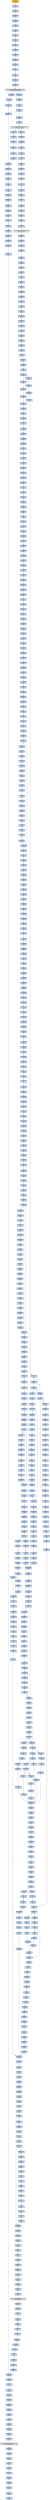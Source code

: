 strict digraph G {
	graph [bgcolor=transparent,
		name=G
	];
	node [color=lightsteelblue,
		fillcolor=lightsteelblue,
		shape=rectangle,
		style=filled
	];
	"0x004c28a5"	[label="0x004c28a5
movl"];
	"0x004c28a9"	[label="0x004c28a9
shll"];
	"0x004c28a5" -> "0x004c28a9"	[color="#000000"];
	"0x004c2e6a"	[label="0x004c2e6a
movl"];
	"0x004c2e6d"	[label="0x004c2e6d
movl"];
	"0x004c2e6a" -> "0x004c2e6d"	[color="#000000"];
	"0x004c2939"	[label="0x004c2939
movl"];
	"0x004c293d"	[label="0x004c293d
jge"];
	"0x004c2939" -> "0x004c293d"	[color="#000000"];
	"0x004c2845"	[label="0x004c2845
movl"];
	"0x004c284b"	[label="0x004c284b
xorl"];
	"0x004c2845" -> "0x004c284b"	[color="#000000"];
	"0x004c237e"	[label="0x004c237e
movl"];
	"0x004c2384"	[label="0x004c2384
jmp"];
	"0x004c237e" -> "0x004c2384"	[color="#000000"];
	"0x004c27eb"	[label="0x004c27eb
movl"];
	"0x004c27ee"	[label="0x004c27ee
movl"];
	"0x004c27eb" -> "0x004c27ee"	[color="#000000"];
	"0x004c2b71"	[label="0x004c2b71
pushl"];
	"0x004c2b72"	[label="0x004c2b72
pushl"];
	"0x004c2b71" -> "0x004c2b72"	[color="#000000"];
	"0x004c2972"	[label="0x004c2972
je"];
	"0x004c2974"	[label="0x004c2974
movl"];
	"0x004c2972" -> "0x004c2974"	[color="#000000",
		label=F];
	"0x004c2996"	[label="0x004c2996
movl"];
	"0x004c2972" -> "0x004c2996"	[color="#000000",
		label=T];
	"0x004c2a7e"	[label="0x004c2a7e
popl"];
	"0x004c2a7f"	[label="0x004c2a7f
movl"];
	"0x004c2a7e" -> "0x004c2a7f"	[color="#000000"];
	"0x004c281d"	[label="0x004c281d
movl"];
	"0x004c2823"	[label="0x004c2823
leal"];
	"0x004c281d" -> "0x004c2823"	[color="#000000"];
	"0x004c2926"	[label="0x004c2926
addl"];
	"0x004c2929"	[label="0x004c2929
incl"];
	"0x004c2926" -> "0x004c2929"	[color="#000000"];
	"0x004c2289"	[label="0x004c2289
jne"];
	"0x004c2292"	[label="0x004c2292
movl"];
	"0x004c2289" -> "0x004c2292"	[color="#000000",
		label=T];
	"0x004c2172"	[label="0x004c2172
repz"];
	"0x004c2174"	[label="0x004c2174
movl"];
	"0x004c2172" -> "0x004c2174"	[color="#000000"];
	GETMODULEHANDLEA_KERNEL32_DLL	[color=lightgrey,
		fillcolor=lightgrey,
		label="GETMODULEHANDLEA_KERNEL32_DLL
GETMODULEHANDLEA"];
	"0x004c2287"	[label="0x004c2287
testl"];
	GETMODULEHANDLEA_KERNEL32_DLL -> "0x004c2287"	[color="#000000"];
	"0x004c2042"	[label="0x004c2042
movl"];
	GETMODULEHANDLEA_KERNEL32_DLL -> "0x004c2042"	[color="#000000"];
	"0x004c2a6c"	[label="0x004c2a6c
subl"];
	"0x004c2a6e"	[label="0x004c2a6e
popl"];
	"0x004c2a6c" -> "0x004c2a6e"	[color="#000000"];
	"0x004c2a2c"	[label="0x004c2a2c
cmpl"];
	"0x004c2a2f"	[label="0x004c2a2f
jae"];
	"0x004c2a2c" -> "0x004c2a2f"	[color="#000000"];
	"0x004c2cc3"	[label="0x004c2cc3
jne"];
	"0x004c2ccd"	[label="0x004c2ccd
movb"];
	"0x004c2cc3" -> "0x004c2ccd"	[color="#000000",
		label=T];
	"0x004c2cc5"	[label="0x004c2cc5
incl"];
	"0x004c2cc3" -> "0x004c2cc5"	[color="#000000",
		label=F];
	"0x004c2111"	[label="0x004c2111
pushl"];
	"0x004c2112"	[label="0x004c2112
movl"];
	"0x004c2111" -> "0x004c2112"	[color="#000000"];
	"0x004c2ccb"	[label="0x004c2ccb
jmp"];
	"0x004c2cd4"	[label="0x004c2cd4
movl"];
	"0x004c2ccb" -> "0x004c2cd4"	[color="#000000"];
	"0x004c2bc5"	[label="0x004c2bc5
movl"];
	"0x004c2bc7"	[label="0x004c2bc7
call"];
	"0x004c2bc5" -> "0x004c2bc7"	[color="#000000"];
	"0x004c27f6"	[label="0x004c27f6
movl"];
	"0x004c27fb"	[label="0x004c27fb
subl"];
	"0x004c27f6" -> "0x004c27fb"	[color="#000000"];
	"0x004c27bd"	[label="0x004c27bd
incl"];
	"0x004c27be"	[label="0x004c27be
movb"];
	"0x004c27bd" -> "0x004c27be"	[color="#000000"];
	"0x004c2840"	[label="0x004c2840
movl"];
	"0x004c2840" -> "0x004c2845"	[color="#000000"];
	VIRTUALPROTECT_KERNEL32_DLL	[color=lightgrey,
		fillcolor=lightgrey,
		label="VIRTUALPROTECT_KERNEL32_DLL
VIRTUALPROTECT"];
	"0x004c23ff"	[label="0x004c23ff
popl"];
	VIRTUALPROTECT_KERNEL32_DLL -> "0x004c23ff"	[color="#000000"];
	"0x004c2f70"	[label="0x004c2f70
cmpl"];
	"0x004c2f74"	[label="0x004c2f74
jb"];
	"0x004c2f70" -> "0x004c2f74"	[color="#000000"];
	"0x004c2a0f"	[label="0x004c2a0f
movl"];
	"0x004c2a11"	[label="0x004c2a11
shrl"];
	"0x004c2a0f" -> "0x004c2a11"	[color="#000000"];
	"0x004c2ca5"	[label="0x004c2ca5
jne"];
	"0x004c2cb2"	[label="0x004c2cb2
movb"];
	"0x004c2ca5" -> "0x004c2cb2"	[color="#000000",
		label=T];
	"0x004c20e8"	[label="0x004c20e8
pushl"];
	"0x004c20e9"	[label="0x004c20e9
movl"];
	"0x004c20e8" -> "0x004c20e9"	[color="#000000"];
	"0x004c2911"	[label="0x004c2911
movl"];
	"0x004c2915"	[label="0x004c2915
andl"];
	"0x004c2911" -> "0x004c2915"	[color="#000000"];
	"0x004c2bad"	[label="0x004c2bad
movl"];
	"0x004c2baf"	[label="0x004c2baf
call"];
	"0x004c2bad" -> "0x004c2baf"	[color="#000000"];
	"0x004c20bc"	[label="0x004c20bc
pushl"];
	"0x004c20be"	[label="0x004c20be
call"];
	"0x004c20bc" -> "0x004c20be"	[color="#000000"];
	"0x004c2a09"	[label="0x004c2a09
movl"];
	"0x004c2a09" -> "0x004c2a0f"	[color="#000000"];
	"0x004c20a7"	[label="0x004c20a7
cmpl"];
	"0x004c20aa"	[label="0x004c20aa
je"];
	"0x004c20a7" -> "0x004c20aa"	[color="#000000"];
	"0x004c283f"	[label="0x004c283f
pushl"];
	"0x004c283f" -> "0x004c2840"	[color="#000000"];
	"0x004c2b9d"	[label="0x004c2b9d
cmpl"];
	"0x004c2ba0"	[label="0x004c2ba0
jb"];
	"0x004c2b9d" -> "0x004c2ba0"	[color="#000000"];
	VIRTUALFREE_KERNEL32_DLL	[color=lightgrey,
		fillcolor=lightgrey,
		label="VIRTUALFREE_KERNEL32_DLL
VIRTUALFREE"];
	"0x004c21a8"	[label="0x004c21a8
movl"];
	VIRTUALFREE_KERNEL32_DLL -> "0x004c21a8"	[color="#000000"];
	"0x004c2935"	[label="0x004c2935
movl"];
	"0x004c2935" -> "0x004c2939"	[color="#000000"];
	"0x004c2abd"	[label="0x004c2abd
pushl"];
	"0x004c2ac2"	[label="0x004c2ac2
call"];
	"0x004c2abd" -> "0x004c2ac2"	[color="#000000"];
	"0x004c2a2a"	[label="0x004c2a2a
jmp"];
	"0x004c2a58"	[label="0x004c2a58
movl"];
	"0x004c2a2a" -> "0x004c2a58"	[color="#000000"];
	"0x004c2b6d"	[label="0x004c2b6d
pushl"];
	"0x004c2b6e"	[label="0x004c2b6e
leal"];
	"0x004c2b6d" -> "0x004c2b6e"	[color="#000000"];
	"0x004c22f0"	[label="0x004c22f0
popl"];
	"0x004c22f1"	[label="0x004c22f1
jne"];
	"0x004c22f0" -> "0x004c22f1"	[color="#000000"];
	"0x004c29c7"	[label="0x004c29c7
movl"];
	"0x004c29c9"	[label="0x004c29c9
movl"];
	"0x004c29c7" -> "0x004c29c9"	[color="#000000"];
	"0x004c2a22"	[label="0x004c2a22
cmpl"];
	"0x004c2a25"	[label="0x004c2a25
sbbl"];
	"0x004c2a22" -> "0x004c2a25"	[color="#000000"];
	"0x004c29ad"	[label="0x004c29ad
ret"];
	"0x004c2bb4"	[label="0x004c2bb4
testb"];
	"0x004c29ad" -> "0x004c2bb4"	[color="#000000"];
	"0x004c2ca3"	[label="0x004c2ca3
testb"];
	"0x004c29ad" -> "0x004c2ca3"	[color="#000000"];
	"0x004c203c"	[label="0x004c203c
call"];
	"0x004c203c" -> GETMODULEHANDLEA_KERNEL32_DLL	[color="#000000"];
	"0x004c2114"	[label="0x004c2114
subl"];
	"0x004c2117"	[label="0x004c2117
movl"];
	"0x004c2114" -> "0x004c2117"	[color="#000000"];
	"0x004c2154"	[label="0x004c2154
popl"];
	"0x004c2155"	[label="0x004c2155
jmp"];
	"0x004c2154" -> "0x004c2155"	[color="#000000"];
	"0x004c2ec8"	[label="0x004c2ec8
cmpl"];
	"0x004c2ecb"	[label="0x004c2ecb
movl"];
	"0x004c2ec8" -> "0x004c2ecb"	[color="#000000"];
	"0x004c22bb"	[label="0x004c22bb
movl"];
	"0x004c22be"	[label="0x004c22be
addl"];
	"0x004c22bb" -> "0x004c22be"	[color="#000000"];
	VIRTUALALLOC_KERNEL32_DLL	[color=lightgrey,
		fillcolor=lightgrey,
		label="VIRTUALALLOC_KERNEL32_DLL
VIRTUALALLOC"];
	"0x004c20be" -> VIRTUALALLOC_KERNEL32_DLL	[color="#000000"];
	"0x004c2f63"	[label="0x004c2f63
jmp"];
	"0x004c2f63" -> "0x004c2f70"	[color="#000000"];
	"0x004c29ee"	[label="0x004c29ee
movl"];
	"0x004c29f1"	[label="0x004c29f1
movl"];
	"0x004c29ee" -> "0x004c29f1"	[color="#000000"];
	"0x004c2a83"	[label="0x004c2a83
ret"];
	"0x004c2e95"	[label="0x004c2e95
addl"];
	"0x004c2a83" -> "0x004c2e95"	[color="#000000"];
	"0x004c2d2d"	[label="0x004c2d2d
cmpl"];
	"0x004c2a83" -> "0x004c2d2d"	[color="#000000"];
	"0x004c2ee4"	[label="0x004c2ee4
movl"];
	"0x004c2ee9"	[label="0x004c2ee9
movl"];
	"0x004c2ee4" -> "0x004c2ee9"	[color="#000000"];
	"0x004c200e"	[label="0x004c200e
call"];
	"0x004c2014"	[label="0x004c2014
popl"];
	"0x004c200e" -> "0x004c2014"	[color="#000000"];
	"0x004c297a"	[label="0x004c297a
andl"];
	"0x004c2974" -> "0x004c297a"	[color="#000000"];
	"0x004c2a5a"	[label="0x004c2a5a
movl"];
	"0x004c2a58" -> "0x004c2a5a"	[color="#000000"];
	"0x004c2b98"	[label="0x004c2b98
movb"];
	"0x004c2b9c"	[label="0x004c2b9c
incl"];
	"0x004c2b98" -> "0x004c2b9c"	[color="#000000"];
	"0x004c20b2"	[label="0x004c20b2
pushl"];
	"0x004c20b7"	[label="0x004c20b7
pushl"];
	"0x004c20b2" -> "0x004c20b7"	[color="#000000"];
	"0x004c2a31"	[label="0x004c2a31
movl"];
	"0x004c2a2f" -> "0x004c2a31"	[color="#000000",
		label=F];
	"0x004c2a38"	[label="0x004c2a38
cmpl"];
	"0x004c2a2f" -> "0x004c2a38"	[color="#000000",
		label=T];
	"0x004c2e72"	[label="0x004c2e72
subl"];
	"0x004c2e6d" -> "0x004c2e72"	[color="#000000"];
	"0x004c2ce3"	[label="0x004c2ce3
repz"];
	"0x004c2ce5"	[label="0x004c2ce5
popl"];
	"0x004c2ce3" -> "0x004c2ce5"	[color="#000000"];
	"0x004c2a27"	[label="0x004c2a27
addl"];
	"0x004c2a25" -> "0x004c2a27"	[color="#000000"];
	"0x004c2035"	[label="0x004c2035
leal"];
	"0x004c203b"	[label="0x004c203b
pushl"];
	"0x004c2035" -> "0x004c203b"	[color="#000000"];
	"0x004c27ce"	[label="0x004c27ce
andl"];
	"0x004c27d4"	[label="0x004c27d4
orl"];
	"0x004c27ce" -> "0x004c27d4"	[color="#000000"];
	"0x004c226f"	[label="0x004c226f
addl"];
	"0x004c2271"	[label="0x004c2271
movl"];
	"0x004c226f" -> "0x004c2271"	[color="#000000"];
	"0x004c2ec4"	[label="0x004c2ec4
orl"];
	"0x004c2ec6"	[label="0x004c2ec6
movl"];
	"0x004c2ec4" -> "0x004c2ec6"	[color="#000000"];
	"0x004c2a84"	[label="0x004c2a84
pushl"];
	"0x004c2a85"	[label="0x004c2a85
pushl"];
	"0x004c2a84" -> "0x004c2a85"	[color="#000000"];
	"0x004c2b63"	[label="0x004c2b63
subl"];
	"0x004c2b69"	[label="0x004c2b69
pushl"];
	"0x004c2b63" -> "0x004c2b69"	[color="#000000"];
	"0x004c2e50"	[label="0x004c2e50
andl"];
	"0x004c2e55"	[label="0x004c2e55
addl"];
	"0x004c2e50" -> "0x004c2e55"	[color="#000000"];
	"0x004c216f"	[label="0x004c216f
sarl"];
	"0x004c216f" -> "0x004c2172"	[color="#000000"];
	"0x004c291e"	[label="0x004c291e
movl"];
	"0x004c2922"	[label="0x004c2922
movl"];
	"0x004c291e" -> "0x004c2922"	[color="#000000"];
	"0x004c2e2b"	[label="0x004c2e2b
movl"];
	"0x004c2e2e"	[label="0x004c2e2e
leal"];
	"0x004c2e2b" -> "0x004c2e2e"	[color="#000000"];
	"0x004c2055"	[label="0x004c2055
stosl"];
	"0x004c2056"	[label="0x004c2056
movb"];
	"0x004c2055" -> "0x004c2056"	[color="#000000"];
	"0x004c2e82"	[label="0x004c2e82
andl"];
	"0x004c2e88"	[label="0x004c2e88
shrl"];
	"0x004c2e82" -> "0x004c2e88"	[color="#000000"];
	"0x004c26d6"	[label="0x004c26d6
pushl"];
	"0x004c26d7"	[label="0x004c26d7
call"];
	"0x004c26d6" -> "0x004c26d7"	[color="#000000"];
	"0x004c27a5"	[label="0x004c27a5
movl"];
	"0x004c27a7"	[label="0x004c27a7
pushl"];
	"0x004c27a5" -> "0x004c27a7"	[color="#000000"];
	"0x004c2b5a"	[label="0x004c2b5a
call"];
	"0x004c2b5a" -> "0x004c2b63"	[color="#000000"];
	"0x004c2b49"	[label="0x004c2b49
movl"];
	"0x004c2b4f"	[label="0x004c2b4f
movl"];
	"0x004c2b49" -> "0x004c2b4f"	[color="#000000"];
	"0x004c284d"	[label="0x004c284d
leal"];
	"0x004c284b" -> "0x004c284d"	[color="#000000"];
	"0x004c2406"	[label="0x004c2406
addl"];
	"0x004c240c"	[label="0x004c240c
popl"];
	"0x004c2406" -> "0x004c240c"	[color="#000000"];
	"0x004c28f8"	[label="0x004c28f8
movb"];
	"0x004c28fa"	[label="0x004c28fa
movl"];
	"0x004c28f8" -> "0x004c28fa"	[color="#000000"];
	"0x004c2cb9"	[label="0x004c2cb9
xorl"];
	"0x004c2cb2" -> "0x004c2cb9"	[color="#000000"];
	"0x004c2a65"	[label="0x004c2a65
movl"];
	"0x004c2a6a"	[label="0x004c2a6a
subl"];
	"0x004c2a65" -> "0x004c2a6a"	[color="#000000"];
	"0x004c2b37"	[label="0x004c2b37
movl"];
	"0x004c2b3d"	[label="0x004c2b3d
movl"];
	"0x004c2b37" -> "0x004c2b3d"	[color="#000000"];
	"0x004c2e36"	[label="0x004c2e36
movl"];
	"0x004c2e39"	[label="0x004c2e39
movl"];
	"0x004c2e36" -> "0x004c2e39"	[color="#000000"];
	"0x004c2f61"	[label="0x004c2f61
movl"];
	"0x004c2f61" -> "0x004c2f63"	[color="#000000"];
	"0x004c2ed6"	[label="0x004c2ed6
movl"];
	"0x004c2ed9"	[label="0x004c2ed9
movl"];
	"0x004c2ed6" -> "0x004c2ed9"	[color="#000000"];
	"0x004c29e9"	[label="0x004c29e9
cmpl"];
	"0x004c29ec"	[label="0x004c29ec
jae"];
	"0x004c29e9" -> "0x004c29ec"	[color="#000000"];
	"0x004c2367"	[label="0x004c2367
addl"];
	"0x004c236e"	[label="0x004c236e
jmp"];
	"0x004c2367" -> "0x004c236e"	[color="#000000"];
	"0x004c2aad"	[label="0x004c2aad
addl"];
	"0x004c2aaf"	[label="0x004c2aaf
incl"];
	"0x004c2aad" -> "0x004c2aaf"	[color="#000000"];
	"0x004c2e3c"	[label="0x004c2e3c
shll"];
	"0x004c2e39" -> "0x004c2e3c"	[color="#000000"];
	"0x004c2a6f"	[label="0x004c2a6f
shrl"];
	"0x004c2a71"	[label="0x004c2a71
movl"];
	"0x004c2a6f" -> "0x004c2a71"	[color="#000000"];
	"0x004c2ce7"	[label="0x004c2ce7
popl"];
	"0x004c2ce8"	[label="0x004c2ce8
movb"];
	"0x004c2ce7" -> "0x004c2ce8"	[color="#000000"];
	"0x004c2851"	[label="0x004c2851
xorl"];
	"0x004c284d" -> "0x004c2851"	[color="#000000"];
	"0x004c2aff"	[label="0x004c2aff
ret"];
	"0x004c26dc"	[label="0x004c26dc
movl"];
	"0x004c2aff" -> "0x004c26dc"	[color="#000000"];
	"0x004c2f80"	[label="0x004c2f80
popl"];
	"0x004c2f81"	[label="0x004c2f81
popl"];
	"0x004c2f80" -> "0x004c2f81"	[color="#000000"];
	"0x004c2d3c"	[label="0x004c2d3c
movl"];
	"0x004c2d3e"	[label="0x004c2d3e
movl"];
	"0x004c2d3c" -> "0x004c2d3e"	[color="#000000"];
	"0x004c2b12"	[label="0x004c2b12
movl"];
	"0x004c2b14"	[label="0x004c2b14
movl"];
	"0x004c2b12" -> "0x004c2b14"	[color="#000000"];
	"0x004c2a42"	[label="0x004c2a42
jmp"];
	"0x004c2a42" -> "0x004c2a58"	[color="#000000"];
	"0x004c2001"	[color=lightgrey,
		fillcolor=orange,
		label="0x004c2001
pusha"];
	"0x004c2002"	[label="0x004c2002
call"];
	"0x004c2001" -> "0x004c2002"	[color="#000000"];
	"0x004c2365"	[label="0x004c2365
movl"];
	"0x004c22f1" -> "0x004c2365"	[color="#000000",
		label=T];
	"0x004c29f4"	[label="0x004c29f4
movl"];
	"0x004c29f9"	[label="0x004c29f9
subl"];
	"0x004c29f4" -> "0x004c29f9"	[color="#000000"];
	"0x004c2ccd" -> "0x004c2cd4"	[color="#000000"];
	"0x004c2aa8"	[label="0x004c2aa8
addl"];
	"0x004c2aab"	[label="0x004c2aab
shll"];
	"0x004c2aa8" -> "0x004c2aab"	[color="#000000"];
	"0x004c2aa2"	[label="0x004c2aa2
popl"];
	"0x004c2aa3"	[label="0x004c2aa3
movl"];
	"0x004c2aa2" -> "0x004c2aa3"	[color="#000000"];
	"0x004c26e3"	[label="0x004c26e3
movl"];
	"0x004c26dc" -> "0x004c26e3"	[color="#000000"];
	"0x004c26d2"	[label="0x004c26d2
leal"];
	"0x004c26d2" -> "0x004c26d6"	[color="#000000"];
	"0x004c2f6c"	[label="0x004c2f6c
testb"];
	"0x004c2f6e"	[label="0x004c2f6e
je"];
	"0x004c2f6c" -> "0x004c2f6e"	[color="#000000"];
	"0x004c28c1"	[label="0x004c28c1
movl"];
	"0x004c28c4"	[label="0x004c28c4
movl"];
	"0x004c28c1" -> "0x004c28c4"	[color="#000000"];
	"0x004c29a4"	[label="0x004c29a4
movb"];
	"0x004c29a6"	[label="0x004c29a6
popl"];
	"0x004c29a4" -> "0x004c29a6"	[color="#000000"];
	"0x004c2cc6"	[label="0x004c2cc6
cmpl"];
	"0x004c2cc5" -> "0x004c2cc6"	[color="#000000"];
	"0x004c2a93"	[label="0x004c2a93
movl"];
	"0x004c2a95"	[label="0x004c2a95
pushl"];
	"0x004c2a93" -> "0x004c2a95"	[color="#000000"];
	"0x004c2f14"	[label="0x004c2f14
jmp"];
	"0x004c2f31"	[label="0x004c2f31
movl"];
	"0x004c2f14" -> "0x004c2f31"	[color="#000000"];
	"0x004c29c2"	[label="0x004c29c2
incl"];
	"0x004c29c3"	[label="0x004c29c3
movb"];
	"0x004c29c2" -> "0x004c29c3"	[color="#000000"];
	"0x004c2f4b"	[label="0x004c2f4b
incl"];
	"0x004c2f4c"	[label="0x004c2f4c
movb"];
	"0x004c2f4b" -> "0x004c2f4c"	[color="#000000"];
	"0x004c2ba8"	[label="0x004c2ba8
leal"];
	"0x004c2bac"	[label="0x004c2bac
pushl"];
	"0x004c2ba8" -> "0x004c2bac"	[color="#000000"];
	"0x004c29de"	[label="0x004c29de
addl"];
	"0x004c29e1"	[label="0x004c29e1
movl"];
	"0x004c29de" -> "0x004c29e1"	[color="#000000"];
	"0x004c2a20"	[label="0x004c2a20
jae"];
	"0x004c2a20" -> "0x004c2a2c"	[color="#000000",
		label=T];
	"0x004c2a20" -> "0x004c2a22"	[color="#000000",
		label=F];
	"0x004c2cda"	[label="0x004c2cda
leal"];
	"0x004c2cde"	[label="0x004c2cde
movl"];
	"0x004c2cda" -> "0x004c2cde"	[color="#000000"];
	"0x004c2b57"	[label="0x004c2b57
movl"];
	"0x004c2b59"	[label="0x004c2b59
stosb"];
	"0x004c2b57" -> "0x004c2b59"	[color="#000000"];
	"0x004c238f"	[label="0x004c238f
movl"];
	"0x004c2392"	[label="0x004c2392
addl"];
	"0x004c238f" -> "0x004c2392"	[color="#000000"];
	"0x004c2a19"	[label="0x004c2a19
movl"];
	"0x004c2a1b"	[label="0x004c2a1b
jmp"];
	"0x004c2a19" -> "0x004c2a1b"	[color="#000000"];
	"0x004c2f83"	[label="0x004c2f83
movb"];
	"0x004c2f85"	[label="0x004c2f85
popl"];
	"0x004c2f83" -> "0x004c2f85"	[color="#000000"];
	"0x004c2425"	[label="0x004c2425
ret"];
	"0x004c2ef7"	[label="0x004c2ef7
cmpl"];
	"0x004c2efa"	[label="0x004c2efa
jae"];
	"0x004c2ef7" -> "0x004c2efa"	[color="#000000"];
	"0x004c2e97"	[label="0x004c2e97
leal"];
	"0x004c2e9a"	[label="0x004c2e9a
jmp"];
	"0x004c2e97" -> "0x004c2e9a"	[color="#000000"];
	"0x004c2f43"	[label="0x004c2f43
movl"];
	"0x004c2f45"	[label="0x004c2f45
jae"];
	"0x004c2f43" -> "0x004c2f45"	[color="#000000"];
	"0x004c27c2"	[label="0x004c27c2
movl"];
	"0x004c27c4"	[label="0x004c27c4
movl"];
	"0x004c27c2" -> "0x004c27c4"	[color="#000000"];
	"0x004c203b" -> "0x004c203c"	[color="#000000"];
	"0x004c283b"	[label="0x004c283b
pushl"];
	"0x004c283c"	[label="0x004c283c
pushl"];
	"0x004c283b" -> "0x004c283c"	[color="#000000"];
	"0x004c27e7"	[label="0x004c27e7
popl"];
	"0x004c27e8"	[label="0x004c27e8
movl"];
	"0x004c27e7" -> "0x004c27e8"	[color="#000000"];
	"0x004c2e76"	[label="0x004c2e76
shrl"];
	"0x004c2e78"	[label="0x004c2e78
movl"];
	"0x004c2e76" -> "0x004c2e78"	[color="#000000"];
	"0x004c2988"	[label="0x004c2988
movb"];
	"0x004c298b"	[label="0x004c298b
movl"];
	"0x004c2988" -> "0x004c298b"	[color="#000000"];
	"0x004c21ba"	[label="0x004c21ba
movl"];
	"0x004c21c0"	[label="0x004c21c0
movl"];
	"0x004c21ba" -> "0x004c21c0"	[color="#000000"];
	"0x004c28eb"	[label="0x004c28eb
andl"];
	"0x004c28f0"	[label="0x004c28f0
subl"];
	"0x004c28eb" -> "0x004c28f0"	[color="#000000"];
	"0x004c27cb"	[label="0x004c27cb
shll"];
	"0x004c27cb" -> "0x004c27ce"	[color="#000000"];
	"0x004c2882"	[label="0x004c2882
movl"];
	"0x004c2885"	[label="0x004c2885
movl"];
	"0x004c2882" -> "0x004c2885"	[color="#000000"];
	"0x004c299c"	[label="0x004c299c
incl"];
	"0x004c2996" -> "0x004c299c"	[color="#000000"];
	"0x004c2d32"	[label="0x004c2d32
jae"];
	"0x004c2d34"	[label="0x004c2d34
movl"];
	"0x004c2d32" -> "0x004c2d34"	[color="#000000",
		label=F];
	"0x004c285c"	[label="0x004c285c
cmpl"];
	"0x004c285e"	[label="0x004c285e
movl"];
	"0x004c285c" -> "0x004c285e"	[color="#000000"];
	"0x004c20e2"	[label="0x004c20e2
movl"];
	"0x004c20e2" -> "0x004c20e8"	[color="#000000"];
	"0x004c2ab3"	[label="0x004c2ab3
jb"];
	"0x004c2ab5"	[label="0x004c2ab5
movl"];
	"0x004c2ab3" -> "0x004c2ab5"	[color="#000000",
		label=F];
	"0x004c2f3d"	[label="0x004c2f3d
incl"];
	"0x004c2f3e"	[label="0x004c2f3e
leal"];
	"0x004c2f3d" -> "0x004c2f3e"	[color="#000000"];
	"0x004c27c7"	[label="0x004c27c7
movl"];
	"0x004c27c4" -> "0x004c27c7"	[color="#000000"];
	"0x004c27d6"	[label="0x004c27d6
movl"];
	"0x004c27d9"	[label="0x004c27d9
addl"];
	"0x004c27d6" -> "0x004c27d9"	[color="#000000"];
	"0x004c2416"	[label="0x004c2416
jne"];
	"0x004c2420"	[label="0x004c2420
pushl"];
	"0x004c2416" -> "0x004c2420"	[color="#000000",
		label=T];
	"0x004c2176"	[label="0x004c2176
andl"];
	"0x004c2174" -> "0x004c2176"	[color="#000000"];
	"0x004c27a4"	[label="0x004c27a4
pushl"];
	"0x004c27a4" -> "0x004c27a5"	[color="#000000"];
	"0x004c202f"	[label="0x004c202f
jne"];
	"0x004c202f" -> "0x004c2035"	[color="#000000",
		label=F];
	"0x004c2afe"	[label="0x004c2afe
popl"];
	"0x004c2afe" -> "0x004c2aff"	[color="#000000"];
	"0x004c2183"	[label="0x004c2183
pushl"];
	"0x004c2189"	[label="0x004c2189
call"];
	"0x004c2183" -> "0x004c2189"	[color="#000000"];
	"0x004c29c3" -> "0x004c29c7"	[color="#000000"];
	"0x004c283d"	[label="0x004c283d
movl"];
	"0x004c283c" -> "0x004c283d"	[color="#000000"];
	"0x004c2b59" -> "0x004c2b5a"	[color="#000000"];
	"0x004c21ae"	[label="0x004c21ae
orl"];
	"0x004c21b0"	[label="0x004c21b0
je"];
	"0x004c21ae" -> "0x004c21b0"	[color="#000000"];
	"0x004c2826"	[label="0x004c2826
movl"];
	"0x004c282c"	[label="0x004c282c
addl"];
	"0x004c2826" -> "0x004c282c"	[color="#000000"];
	"0x004c2b1b"	[label="0x004c2b1b
movl"];
	"0x004c2b14" -> "0x004c2b1b"	[color="#000000"];
	"0x004c2298"	[label="0x004c2298
movl"];
	"0x004c2292" -> "0x004c2298"	[color="#000000"];
	"0x004c200b"	[label="0x004c200b
incl"];
	"0x004c200c"	[label="0x004c200c
pushl"];
	"0x004c200b" -> "0x004c200c"	[color="#000000"];
	"0x004c2ea5"	[label="0x004c2ea5
movl"];
	"0x004c2ea8"	[label="0x004c2ea8
shll"];
	"0x004c2ea5" -> "0x004c2ea8"	[color="#000000"];
	"0x004c29a1"	[label="0x004c29a1
popl"];
	"0x004c29a2"	[label="0x004c29a2
popl"];
	"0x004c29a1" -> "0x004c29a2"	[color="#000000"];
	"0x004c2ce6"	[label="0x004c2ce6
popl"];
	"0x004c2ce5" -> "0x004c2ce6"	[color="#000000"];
	"0x004c2b74"	[label="0x004c2b74
movl"];
	"0x004c2b76"	[label="0x004c2b76
call"];
	"0x004c2b74" -> "0x004c2b76"	[color="#000000"];
	"0x004c27d4" -> "0x004c27d6"	[color="#000000"];
	"0x004c29e4"	[label="0x004c29e4
movl"];
	"0x004c29e1" -> "0x004c29e4"	[color="#000000"];
	"0x004c2108"	[label="0x004c2108
incb"];
	"0x004c210e"	[label="0x004c210e
pushl"];
	"0x004c2108" -> "0x004c210e"	[color="#000000"];
	"0x004c2a8b"	[label="0x004c2a8b
xorl"];
	"0x004c2a8d"	[label="0x004c2a8d
leal"];
	"0x004c2a8b" -> "0x004c2a8d"	[color="#000000"];
	"0x004c201c"	[label="0x004c201c
subl"];
	"0x004c2022"	[label="0x004c2022
cmpl"];
	"0x004c201c" -> "0x004c2022"	[color="#000000"];
	"0x004c27bb"	[label="0x004c27bb
movb"];
	"0x004c27bb" -> "0x004c27bd"	[color="#000000"];
	"0x004c2f6e" -> "0x004c2f70"	[color="#000000",
		label=F];
	"0x004c2f39"	[label="0x004c2f39
movl"];
	"0x004c2f39" -> "0x004c2f3d"	[color="#000000"];
	"0x004c20b7" -> "0x004c20bc"	[color="#000000"];
	"0x004c2ef3"	[label="0x004c2ef3
shrl"];
	"0x004c2ef5"	[label="0x004c2ef5
addl"];
	"0x004c2ef3" -> "0x004c2ef5"	[color="#000000"];
	"0x004c2f07"	[label="0x004c2f07
movl"];
	"0x004c2f0d"	[label="0x004c2f0d
movl"];
	"0x004c2f07" -> "0x004c2f0d"	[color="#000000"];
	"0x004c2e31"	[label="0x004c2e31
cmpl"];
	"0x004c2e2e" -> "0x004c2e31"	[color="#000000"];
	"0x004c2e9a" -> "0x004c2ef7"	[color="#000000"];
	"0x004c200d"	[label="0x004c200d
ret"];
	"0x004c2008"	[label="0x004c2008
jmp"];
	"0x004c200d" -> "0x004c2008"	[color="#000000"];
	"0x004c20b0"	[label="0x004c20b0
pushl"];
	"0x004c20aa" -> "0x004c20b0"	[color="#000000",
		label=F];
	"0x004c280f"	[label="0x004c280f
movl"];
	"0x004c2813"	[label="0x004c2813
movl"];
	"0x004c280f" -> "0x004c2813"	[color="#000000"];
	"0x004c2179"	[label="0x004c2179
repz"];
	"0x004c2176" -> "0x004c2179"	[color="#000000"];
	"0x004c2b06"	[label="0x004c2b06
movl"];
	"0x004c2b08"	[label="0x004c2b08
movl"];
	"0x004c2b06" -> "0x004c2b08"	[color="#000000"];
	"0x004c2cea"	[label="0x004c2cea
popl"];
	"0x004c2ce8" -> "0x004c2cea"	[color="#000000"];
	"0x004c2a4e"	[label="0x004c2a4e
jmp"];
	"0x004c2a4e" -> "0x004c2a58"	[color="#000000"];
	"0x004c2110"	[label="0x004c2110
pushl"];
	"0x004c2110" -> "0x004c2111"	[color="#000000"];
	"0x004c2af1"	[label="0x004c2af1
movl"];
	"0x004c2af7"	[label="0x004c2af7
popl"];
	"0x004c2af1" -> "0x004c2af7"	[color="#000000"];
	"0x004c29b0"	[label="0x004c29b0
pushl"];
	"0x004c2bc7" -> "0x004c29b0"	[color="#000000"];
	"0x004c2f5b"	[label="0x004c2f5b
addl"];
	"0x004c2f5d"	[label="0x004c2f5d
movl"];
	"0x004c2f5b" -> "0x004c2f5d"	[color="#000000"];
	"0x004c2eee"	[label="0x004c2eee
andl"];
	"0x004c2eee" -> "0x004c2ef3"	[color="#000000"];
	"0x004c22b1"	[label="0x004c22b1
addl"];
	"0x004c22b3"	[label="0x004c22b3
addl"];
	"0x004c22b1" -> "0x004c22b3"	[color="#000000"];
	"0x004c2804"	[label="0x004c2804
addl"];
	"0x004c2806"	[label="0x004c2806
popl"];
	"0x004c2804" -> "0x004c2806"	[color="#000000"];
	"0x004c22b9"	[label="0x004c22b9
movl"];
	"0x004c22b3" -> "0x004c22b9"	[color="#000000"];
	"0x004c27e5"	[label="0x004c27e5
jae"];
	"0x004c27e5" -> "0x004c27e7"	[color="#000000",
		label=F];
	"0x004c2a07"	[label="0x004c2a07
jae"];
	"0x004c2a07" -> "0x004c2a09"	[color="#000000",
		label=F];
	"0x004c2a1d"	[label="0x004c2a1d
cmpl"];
	"0x004c2a07" -> "0x004c2a1d"	[color="#000000",
		label=T];
	"0x004c29bc"	[label="0x004c29bc
jb"];
	"0x004c29bc" -> "0x004c29ee"	[color="#000000",
		label=T];
	"0x004c29be"	[label="0x004c29be
movl"];
	"0x004c29bc" -> "0x004c29be"	[color="#000000",
		label=F];
	"0x004c2ceb"	[label="0x004c2ceb
addl"];
	"0x004c2cea" -> "0x004c2ceb"	[color="#000000"];
	"0x004c2d36"	[label="0x004c2d36
movb"];
	"0x004c2d34" -> "0x004c2d36"	[color="#000000"];
	"0x004c27e0"	[label="0x004c27e0
movl"];
	"0x004c27e3"	[label="0x004c27e3
cmpl"];
	"0x004c27e0" -> "0x004c27e3"	[color="#000000"];
	"0x004c2ece"	[label="0x004c2ece
movl"];
	"0x004c2ed1"	[label="0x004c2ed1
jae"];
	"0x004c2ece" -> "0x004c2ed1"	[color="#000000"];
	"0x004c2a6a" -> "0x004c2a6c"	[color="#000000"];
	"0x004c29db"	[label="0x004c29db
movl"];
	"0x004c29db" -> "0x004c29de"	[color="#000000"];
	"0x004c2b24"	[label="0x004c2b24
movl"];
	"0x004c2b2a"	[label="0x004c2b2a
movl"];
	"0x004c2b24" -> "0x004c2b2a"	[color="#000000"];
	"0x004c21c8"	[label="0x004c21c8
je"];
	"0x004c2243"	[label="0x004c2243
movl"];
	"0x004c21c8" -> "0x004c2243"	[color="#000000",
		label=T];
	"0x004c2ec6" -> "0x004c2ec8"	[color="#000000"];
	"0x004c28c7"	[label="0x004c28c7
addl"];
	"0x004c28c9"	[label="0x004c28c9
cmpl"];
	"0x004c28c7" -> "0x004c28c9"	[color="#000000"];
	"0x004c29d0"	[label="0x004c29d0
shll"];
	"0x004c29d3"	[label="0x004c29d3
andl"];
	"0x004c29d0" -> "0x004c29d3"	[color="#000000"];
	"0x004c2900"	[label="0x004c2900
movl"];
	"0x004c2904"	[label="0x004c2904
shll"];
	"0x004c2900" -> "0x004c2904"	[color="#000000"];
	"0x004c2ede"	[label="0x004c2ede
subl"];
	"0x004c2ee0"	[label="0x004c2ee0
addl"];
	"0x004c2ede" -> "0x004c2ee0"	[color="#000000"];
	"0x004c2cf1"	[label="0x004c2cf1
ret"];
	"0x004c2ceb" -> "0x004c2cf1"	[color="#000000"];
	"0x004c2384" -> "0x004c2271"	[color="#000000"];
	"0x004c2b0f"	[label="0x004c2b0f
leal"];
	"0x004c2b0f" -> "0x004c2b12"	[color="#000000"];
	"0x004c2396"	[label="0x004c2396
pushl"];
	"0x004c2397"	[label="0x004c2397
pushl"];
	"0x004c2396" -> "0x004c2397"	[color="#000000"];
	"0x004c2e5c"	[label="0x004c2e5c
cmpl"];
	"0x004c2e5f"	[label="0x004c2e5f
movl"];
	"0x004c2e5c" -> "0x004c2e5f"	[color="#000000"];
	"0x004c28cc"	[label="0x004c28cc
movl"];
	"0x004c28c9" -> "0x004c28cc"	[color="#000000"];
	"0x004c2365" -> "0x004c2367"	[color="#000000"];
	"0x004c299d"	[label="0x004c299d
cmpl"];
	"0x004c299c" -> "0x004c299d"	[color="#000000"];
	"0x004c2831"	[label="0x004c2831
ret"];
	"0x004c282c" -> "0x004c2831"	[color="#000000"];
	"0x004c27fd"	[label="0x004c27fd
andl"];
	"0x004c27fb" -> "0x004c27fd"	[color="#000000"];
	"0x004c297f"	[label="0x004c297f
movl"];
	"0x004c297a" -> "0x004c297f"	[color="#000000"];
	"0x004c2a1d" -> "0x004c2a20"	[color="#000000"];
	"0x004c2d42"	[label="0x004c2d42
jmp"];
	"0x004c2d3e" -> "0x004c2d42"	[color="#000000"];
	"0x004c2264"	[label="0x004c2264
movl"];
	"0x004c2269"	[label="0x004c2269
movl"];
	"0x004c2264" -> "0x004c2269"	[color="#000000"];
	"0x004c283a"	[label="0x004c283a
pushl"];
	"0x004c283a" -> "0x004c283b"	[color="#000000"];
	"0x004c2152"	[label="0x004c2152
popl"];
	"0x004c2153"	[label="0x004c2153
popl"];
	"0x004c2152" -> "0x004c2153"	[color="#000000"];
	"0x004c29b3"	[label="0x004c29b3
movl"];
	"0x004c29b5"	[label="0x004c29b5
pushl"];
	"0x004c29b3" -> "0x004c29b5"	[color="#000000"];
	"0x004c2112" -> "0x004c2114"	[color="#000000"];
	"0x004c28f4"	[label="0x004c28f4
movb"];
	"0x004c28f6"	[label="0x004c28f6
movl"];
	"0x004c28f4" -> "0x004c28f6"	[color="#000000"];
	"0x004c2ed3"	[label="0x004c2ed3
movl"];
	"0x004c2ed3" -> "0x004c2ed6"	[color="#000000"];
	"0x004c2a89"	[label="0x004c2a89
xorl"];
	"0x004c2a89" -> "0x004c2a8b"	[color="#000000"];
	"0x004c271a"	[label="0x004c271a
jne"];
	"0x004c2726"	[label="0x004c2726
movl"];
	"0x004c271a" -> "0x004c2726"	[color="#000000",
		label=T];
	"0x004c2ea2"	[label="0x004c2ea2
movl"];
	"0x004c2ea2" -> "0x004c2ea5"	[color="#000000"];
	"0x004c280b"	[label="0x004c280b
popl"];
	"0x004c280c"	[label="0x004c280c
ret"];
	"0x004c280b" -> "0x004c280c"	[color="#000000"];
	"0x004c2a49"	[label="0x004c2a49
movl"];
	"0x004c2a49" -> "0x004c2a4e"	[color="#000000"];
	"0x004c2862"	[label="0x004c2862
jbe"];
	"0x004c2864"	[label="0x004c2864
xorl"];
	"0x004c2862" -> "0x004c2864"	[color="#000000",
		label=F];
	"0x004c27ae"	[label="0x004c27ae
cmpl"];
	"0x004c27b1"	[label="0x004c27b1
jb"];
	"0x004c27ae" -> "0x004c27b1"	[color="#000000"];
	"0x004c292a"	[label="0x004c292a
decl"];
	"0x004c2929" -> "0x004c292a"	[color="#000000"];
	"0x004c2a6e" -> "0x004c2a6f"	[color="#000000"];
	"0x004c2d3a"	[label="0x004c2d3a
incl"];
	"0x004c2d3b"	[label="0x004c2d3b
incl"];
	"0x004c2d3a" -> "0x004c2d3b"	[color="#000000"];
	"0x004c2817"	[label="0x004c2817
movl"];
	"0x004c2817" -> "0x004c281d"	[color="#000000"];
	"0x004c2e46"	[label="0x004c2e46
movl"];
	"0x004c2e49"	[label="0x004c2e49
movl"];
	"0x004c2e46" -> "0x004c2e49"	[color="#000000"];
	"0x004c2f57"	[label="0x004c2f57
movl"];
	"0x004c2f57" -> "0x004c2f5b"	[color="#000000"];
	"0x004c2ea0"	[label="0x004c2ea0
jb"];
	"0x004c2ea0" -> "0x004c2ed3"	[color="#000000",
		label=T];
	"0x004c2ea0" -> "0x004c2ea2"	[color="#000000",
		label=F];
	"0x004c2e24"	[label="0x004c2e24
je"];
	"0x004c2e9c"	[label="0x004c2e9c
cmpl"];
	"0x004c2e24" -> "0x004c2e9c"	[color="#000000",
		label=T];
	"0x004c2e26"	[label="0x004c2e26
cmpl"];
	"0x004c2e24" -> "0x004c2e26"	[color="#000000",
		label=F];
	"0x004c26ea"	[label="0x004c26ea
pushl"];
	"0x004c26e3" -> "0x004c26ea"	[color="#000000"];
	"0x004c2a44"	[label="0x004c2a44
cmpl"];
	"0x004c2a47"	[label="0x004c2a47
jae"];
	"0x004c2a44" -> "0x004c2a47"	[color="#000000"];
	"0x004c2a96"	[label="0x004c2a96
call"];
	"0x004c2a95" -> "0x004c2a96"	[color="#000000"];
	"0x004c2a82"	[label="0x004c2a82
popl"];
	"0x004c2a7f" -> "0x004c2a82"	[color="#000000"];
	"0x004c299f"	[label="0x004c299f
jb"];
	"0x004c299d" -> "0x004c299f"	[color="#000000"];
	"0x004c285e" -> "0x004c2862"	[color="#000000"];
	"0x004c2058"	[label="0x004c2058
scasb"];
	"0x004c2056" -> "0x004c2058"	[color="#000000"];
	"0x004c2e20"	[label="0x004c2e20
testb"];
	"0x004c2e22"	[label="0x004c2e22
movl"];
	"0x004c2e20" -> "0x004c2e22"	[color="#000000"];
	"0x004c2ecb" -> "0x004c2ece"	[color="#000000"];
	"0x004c2400"	[label="0x004c2400
movl"];
	"0x004c23ff" -> "0x004c2400"	[color="#000000"];
	"0x004c2cf9"	[label="0x004c2cf9
subl"];
	"0x004c2cff"	[label="0x004c2cff
ret"];
	"0x004c2cf9" -> "0x004c2cff"	[color="#000000"];
	"0x004c287e"	[label="0x004c287e
movl"];
	"0x004c287e" -> "0x004c2882"	[color="#000000"];
	"0x004c2f7a"	[label="0x004c2f7a
movl"];
	"0x004c2f74" -> "0x004c2f7a"	[color="#000000",
		label=F];
	"0x004c2189" -> VIRTUALFREE_KERNEL32_DLL	[color="#000000"];
	"0x004c2e74"	[label="0x004c2e74
addl"];
	"0x004c2e74" -> "0x004c2e76"	[color="#000000"];
	"0x004c27f4"	[label="0x004c27f4
shrl"];
	"0x004c27f4" -> "0x004c27f6"	[color="#000000"];
	"0x004c2af9"	[label="0x004c2af9
addl"];
	"0x004c2af9" -> "0x004c2afe"	[color="#000000"];
	"0x004c2f47"	[label="0x004c2f47
movl"];
	"0x004c2f49"	[label="0x004c2f49
subl"];
	"0x004c2f47" -> "0x004c2f49"	[color="#000000"];
	"0x004c27b9"	[label="0x004c27b9
movl"];
	"0x004c27b9" -> "0x004c27bb"	[color="#000000"];
	"0x004c298f"	[label="0x004c298f
leal"];
	"0x004c298b" -> "0x004c298f"	[color="#000000"];
	"0x004c29d9"	[label="0x004c29d9
orl"];
	"0x004c29d9" -> "0x004c29db"	[color="#000000"];
	"0x004c2274"	[label="0x004c2274
testl"];
	"0x004c2271" -> "0x004c2274"	[color="#000000"];
	"0x004c211d"	[label="0x004c211d
xorl"];
	"0x004c2117" -> "0x004c211d"	[color="#000000"];
	"0x004c2f89"	[label="0x004c2f89
ret"];
	"0x004c2718"	[label="0x004c2718
testb"];
	"0x004c2f89" -> "0x004c2718"	[color="#000000"];
	"0x004c20b0" -> "0x004c20b2"	[color="#000000"];
	"0x004c2b30"	[label="0x004c2b30
xorl"];
	"0x004c2b32"	[label="0x004c2b32
movl"];
	"0x004c2b30" -> "0x004c2b32"	[color="#000000"];
	"0x004c2ead"	[label="0x004c2ead
incl"];
	"0x004c2eae"	[label="0x004c2eae
movb"];
	"0x004c2ead" -> "0x004c2eae"	[color="#000000"];
	"0x004c200a"	[label="0x004c200a
popl"];
	"0x004c200a" -> "0x004c200b"	[color="#000000"];
	"0x004c28f2"	[label="0x004c28f2
addl"];
	"0x004c28f2" -> "0x004c28f4"	[color="#000000"];
	"0x004c28d3"	[label="0x004c28d3
jl"];
	"0x004c28d5"	[label="0x004c28d5
movl"];
	"0x004c28d3" -> "0x004c28d5"	[color="#000000",
		label=F];
	"0x004c28d3" -> "0x004c2922"	[color="#000000",
		label=T];
	"0x004c290a"	[label="0x004c290a
shrl"];
	"0x004c290d"	[label="0x004c290d
repz"];
	"0x004c290a" -> "0x004c290d"	[color="#000000"];
	"0x004c20a1"	[label="0x004c20a1
leal"];
	"0x004c20a1" -> "0x004c20a7"	[color="#000000"];
	"0x004c211f"	[label="0x004c211f
orl"];
	"0x004c211d" -> "0x004c211f"	[color="#000000"];
	"0x004c20fc"	[label="0x004c20fc
call"];
	"0x004c26c8"	[label="0x004c26c8
movl"];
	"0x004c20fc" -> "0x004c26c8"	[color="#000000"];
	"0x004c2106"	[label="0x004c2106
jne"];
	"0x004c2106" -> "0x004c2108"	[color="#000000",
		label=F];
	"0x004c2106" -> "0x004c2155"	[color="#000000",
		label=T];
	"0x004c20eb"	[label="0x004c20eb
addl"];
	"0x004c20e9" -> "0x004c20eb"	[color="#000000"];
	"0x004c28b3"	[label="0x004c28b3
movl"];
	"0x004c28b7"	[label="0x004c28b7
ja"];
	"0x004c28b3" -> "0x004c28b7"	[color="#000000"];
	"0x004c224f"	[label="0x004c224f
orl"];
	"0x004c2251"	[label="0x004c2251
je"];
	"0x004c224f" -> "0x004c2251"	[color="#000000"];
	"0x004c286d"	[label="0x004c286d
leal"];
	"0x004c2871"	[label="0x004c2871
incl"];
	"0x004c286d" -> "0x004c2871"	[color="#000000"];
	"0x004c2378"	[label="0x004c2378
movl"];
	"0x004c237b"	[label="0x004c237b
addl"];
	"0x004c2378" -> "0x004c237b"	[color="#000000"];
	"0x004c2f25"	[label="0x004c2f25
movl"];
	"0x004c2f2b"	[label="0x004c2f2b
movl"];
	"0x004c2f25" -> "0x004c2f2b"	[color="#000000"];
	"0x004c27b4"	[label="0x004c27b4
movl"];
	"0x004c27b4" -> "0x004c27b9"	[color="#000000"];
	"0x004c2e58"	[label="0x004c2e58
orl"];
	"0x004c2e55" -> "0x004c2e58"	[color="#000000"];
	"0x004c2a3b"	[label="0x004c2a3b
jae"];
	"0x004c2a3b" -> "0x004c2a44"	[color="#000000",
		label=T];
	"0x004c2a3d"	[label="0x004c2a3d
movl"];
	"0x004c2a3b" -> "0x004c2a3d"	[color="#000000",
		label=F];
	"0x004c2e67"	[label="0x004c2e67
movl"];
	"0x004c2e67" -> "0x004c2e6a"	[color="#000000"];
	"0x004c2ed9" -> "0x004c2ede"	[color="#000000"];
	"0x004c2f16"	[label="0x004c2f16
movl"];
	"0x004c2efa" -> "0x004c2f16"	[color="#000000",
		label=T];
	"0x004c2efc"	[label="0x004c2efc
movl"];
	"0x004c2efa" -> "0x004c2efc"	[color="#000000",
		label=F];
	"0x004c22c6"	[label="0x004c22c6
testl"];
	"0x004c22c8"	[label="0x004c22c8
je"];
	"0x004c22c6" -> "0x004c22c8"	[color="#000000"];
	"0x004c2ab0"	[label="0x004c2ab0
cmpl"];
	"0x004c2ab0" -> "0x004c2ab3"	[color="#000000"];
	"0x004c27ad"	[label="0x004c27ad
pushl"];
	"0x004c27ad" -> "0x004c27ae"	[color="#000000"];
	"0x004c201a"	[label="0x004c201a
addl"];
	"0x004c201a" -> "0x004c201c"	[color="#000000"];
	"0x004c2eec"	[label="0x004c2eec
subl"];
	"0x004c2ee9" -> "0x004c2eec"	[color="#000000"];
	"0x004c289e"	[label="0x004c289e
leal"];
	"0x004c28a1"	[label="0x004c28a1
movl"];
	"0x004c289e" -> "0x004c28a1"	[color="#000000"];
	"0x004c2f7e"	[label="0x004c2f7e
movl"];
	"0x004c2f7a" -> "0x004c2f7e"	[color="#000000"];
	"0x004c27c7" -> "0x004c27cb"	[color="#000000"];
	"0x004c2869"	[label="0x004c2869
movl"];
	"0x004c2869" -> "0x004c286d"	[color="#000000"];
	"0x004c29a3"	[label="0x004c29a3
popl"];
	"0x004c29a2" -> "0x004c29a3"	[color="#000000"];
	"0x004c200c" -> "0x004c200d"	[color="#000000"];
	"0x004c2f1c"	[label="0x004c2f1c
movl"];
	"0x004c2f16" -> "0x004c2f1c"	[color="#000000"];
	"0x004c2373"	[label="0x004c2373
movl"];
	"0x004c2375"	[label="0x004c2375
movl"];
	"0x004c2373" -> "0x004c2375"	[color="#000000"];
	"0x004c2966"	[label="0x004c2966
movl"];
	"0x004c296d"	[label="0x004c296d
movb"];
	"0x004c2966" -> "0x004c296d"	[color="#000000"];
	"0x004c28c4" -> "0x004c28c7"	[color="#000000"];
	"0x004c27b3"	[label="0x004c27b3
pushl"];
	"0x004c27b3" -> "0x004c27b4"	[color="#000000"];
	"0x004c2e42"	[label="0x004c2e42
movb"];
	"0x004c2e42" -> "0x004c2e46"	[color="#000000"];
	"0x004c2a9b"	[label="0x004c2a9b
movb"];
	"0x004c2cff" -> "0x004c2a9b"	[color="#000000"];
	"0x004c2e18"	[label="0x004c2e18
movb"];
	"0x004c2cff" -> "0x004c2e18"	[color="#000000"];
	"0x004c2cc9"	[label="0x004c2cc9
jb"];
	"0x004c2cc9" -> "0x004c2ccb"	[color="#000000",
		label=F];
	"0x004c28cf"	[label="0x004c28cf
movl"];
	"0x004c28cc" -> "0x004c28cf"	[color="#000000"];
	"0x004c2af8"	[label="0x004c2af8
popl"];
	"0x004c2af8" -> "0x004c2af9"	[color="#000000"];
	"0x004c22aa"	[label="0x004c22aa
testl"];
	"0x004c22ac"	[label="0x004c22ac
jne"];
	"0x004c22aa" -> "0x004c22ac"	[color="#000000"];
	"0x004c2276"	[label="0x004c2276
je"];
	"0x004c2389"	[label="0x004c2389
movl"];
	"0x004c2276" -> "0x004c2389"	[color="#000000",
		label=T];
	"0x004c215f"	[label="0x004c215f
movl"];
	"0x004c2161"	[label="0x004c2161
movl"];
	"0x004c215f" -> "0x004c2161"	[color="#000000"];
	"0x004c2e65"	[label="0x004c2e65
jae"];
	"0x004c2e65" -> "0x004c2e67"	[color="#000000",
		label=F];
	"0x004c240d"	[label="0x004c240d
orl"];
	"0x004c240f"	[label="0x004c240f
movl"];
	"0x004c240d" -> "0x004c240f"	[color="#000000"];
	"0x004c2888"	[label="0x004c2888
movl"];
	"0x004c2885" -> "0x004c2888"	[color="#000000"];
	"0x004c292b"	[label="0x004c292b
addl"];
	"0x004c292a" -> "0x004c292b"	[color="#000000"];
	"0x004c22a2"	[label="0x004c22a2
movl"];
	"0x004c22a8"	[label="0x004c22a8
movl"];
	"0x004c22a2" -> "0x004c22a8"	[color="#000000"];
	"0x004c2394"	[label="0x004c2394
pushl"];
	"0x004c2395"	[label="0x004c2395
pushl"];
	"0x004c2394" -> "0x004c2395"	[color="#000000"];
	"0x004c2943"	[label="0x004c2943
cmpl"];
	"0x004c293d" -> "0x004c2943"	[color="#000000",
		label=F];
	"0x004c2a75"	[label="0x004c2a75
addl"];
	"0x004c2a77"	[label="0x004c2a77
movl"];
	"0x004c2a75" -> "0x004c2a77"	[color="#000000"];
	"0x004c2121"	[label="0x004c2121
je"];
	"0x004c2151"	[label="0x004c2151
popl"];
	"0x004c2121" -> "0x004c2151"	[color="#000000",
		label=T];
	"0x004c2cf1" -> "0x004c2f6c"	[color="#000000"];
	"0x004c27e3" -> "0x004c27e5"	[color="#000000"];
	"0x004c2e4c"	[label="0x004c2e4c
movl"];
	"0x004c2e49" -> "0x004c2e4c"	[color="#000000"];
	"0x004c29cc"	[label="0x004c29cc
movl"];
	"0x004c29cc" -> "0x004c29d0"	[color="#000000"];
	"0x004c2298" -> "0x004c22a2"	[color="#000000"];
	"0x004c22c8" -> "0x004c2373"	[color="#000000",
		label=T];
	"0x004c2aa3" -> "0x004c2aa8"	[color="#000000"];
	"0x004c2a1b" -> "0x004c2a58"	[color="#000000"];
	"0x004c2f41"	[label="0x004c2f41
cmpl"];
	"0x004c2f3e" -> "0x004c2f41"	[color="#000000"];
	"0x004c2823" -> "0x004c2826"	[color="#000000"];
	"0x004c2866"	[label="0x004c2866
movb"];
	"0x004c2864" -> "0x004c2866"	[color="#000000"];
	"0x004c2f37"	[label="0x004c2f37
movl"];
	"0x004c2f31" -> "0x004c2f37"	[color="#000000"];
	"0x004c2d42" -> "0x004c2f70"	[color="#000000"];
	"0x004c26cc"	[label="0x004c26cc
subl"];
	"0x004c26c8" -> "0x004c26cc"	[color="#000000"];
	"0x004c2f51"	[label="0x004c2f51
movl"];
	"0x004c2f53"	[label="0x004c2f53
cmpl"];
	"0x004c2f51" -> "0x004c2f53"	[color="#000000"];
	"0x004c2e62"	[label="0x004c2e62
movl"];
	"0x004c2e62" -> "0x004c2e65"	[color="#000000"];
	"0x004c217b"	[label="0x004c217b
popl"];
	"0x004c2179" -> "0x004c217b"	[color="#000000"];
	"0x004c280a"	[label="0x004c280a
popl"];
	"0x004c280a" -> "0x004c280b"	[color="#000000"];
	"0x004c204f"	[label="0x004c204f
call"];
	GETPROCADDRESS_KERNEL32_DLL	[color=lightgrey,
		fillcolor=lightgrey,
		label="GETPROCADDRESS_KERNEL32_DLL
GETPROCADDRESS"];
	"0x004c204f" -> GETPROCADDRESS_KERNEL32_DLL	[color="#000000"];
	"0x004c27db"	[label="0x004c27db
movl"];
	"0x004c27de"	[label="0x004c27de
movl"];
	"0x004c27db" -> "0x004c27de"	[color="#000000"];
	"0x004c299f" -> "0x004c29a1"	[color="#000000",
		label=F];
	"0x004c21b0" -> "0x004c21ba"	[color="#000000",
		label=T];
	"0x004c2048"	[label="0x004c2048
movl"];
	"0x004c204a"	[label="0x004c204a
leal"];
	"0x004c2048" -> "0x004c204a"	[color="#000000"];
	"0x004c2095"	[label="0x004c2095
je"];
	"0x004c2095" -> "0x004c20a1"	[color="#000000",
		label=T];
	"0x004c2970"	[label="0x004c2970
testb"];
	"0x004c2970" -> "0x004c2972"	[color="#000000"];
	"0x004c29e6"	[label="0x004c29e6
movl"];
	"0x004c29e4" -> "0x004c29e6"	[color="#000000"];
	"0x004c236e" -> "0x004c22a2"	[color="#000000"];
	"0x004c205d"	[label="0x004c205d
jne"];
	"0x004c205f"	[label="0x004c205f
leal"];
	"0x004c205d" -> "0x004c205f"	[color="#000000",
		label=F];
	"0x004c28ab"	[label="0x004c28ab
addl"];
	"0x004c28a9" -> "0x004c28ab"	[color="#000000"];
	"0x004c2a00"	[label="0x004c2a00
andl"];
	"0x004c2a05"	[label="0x004c2a05
cmpl"];
	"0x004c2a00" -> "0x004c2a05"	[color="#000000"];
	"0x004c2a82" -> "0x004c2a83"	[color="#000000"];
	"0x004c2251" -> "0x004c2264"	[color="#000000",
		label=T];
	"0x004c2b9c" -> "0x004c2b9d"	[color="#000000"];
	"0x004c27a8"	[label="0x004c27a8
movl"];
	"0x004c27a7" -> "0x004c27a8"	[color="#000000"];
	"0x004c2b1e"	[label="0x004c2b1e
movl"];
	"0x004c2b1b" -> "0x004c2b1e"	[color="#000000"];
	"0x004c2cc6" -> "0x004c2cc9"	[color="#000000"];
	"0x004c2907"	[label="0x004c2907
movw"];
	"0x004c2907" -> "0x004c290a"	[color="#000000"];
	"0x004c2f86"	[label="0x004c2f86
addl"];
	"0x004c2f85" -> "0x004c2f86"	[color="#000000"];
	"0x004c2269" -> "0x004c226f"	[color="#000000"];
	"0x004c29c0"	[label="0x004c29c0
movb"];
	"0x004c29be" -> "0x004c29c0"	[color="#000000"];
	"0x004c2ac2" -> "0x004c280f"	[color="#000000"];
	"0x004c29fb"	[label="0x004c29fb
shrl"];
	"0x004c29f9" -> "0x004c29fb"	[color="#000000"];
	"0x004c2807"	[label="0x004c2807
movl"];
	"0x004c2806" -> "0x004c2807"	[color="#000000"];
	"0x004c2a5d"	[label="0x004c2a5d
addl"];
	"0x004c2a5a" -> "0x004c2a5d"	[color="#000000"];
	"0x004c2163"	[label="0x004c2163
addl"];
	"0x004c2169"	[label="0x004c2169
movl"];
	"0x004c2163" -> "0x004c2169"	[color="#000000"];
	"0x004c239e"	[label="0x004c239e
call"];
	"0x004c239e" -> VIRTUALPROTECT_KERNEL32_DLL	[color="#000000"];
	"0x004c2e5a"	[label="0x004c2e5a
movl"];
	"0x004c2e5a" -> "0x004c2e5c"	[color="#000000"];
	"0x004c2b6e" -> "0x004c2b71"	[color="#000000"];
	"0x004c2eab"	[label="0x004c2eab
movb"];
	"0x004c2ea8" -> "0x004c2eab"	[color="#000000"];
	"0x004c22c0"	[label="0x004c22c0
addl"];
	"0x004c22be" -> "0x004c22c0"	[color="#000000"];
	"0x004c2a36"	[label="0x004c2a36
jmp"];
	"0x004c2a31" -> "0x004c2a36"	[color="#000000"];
	"0x004c2e1f"	[label="0x004c2e1f
popl"];
	"0x004c2e1f" -> "0x004c2e20"	[color="#000000"];
	"0x004c28d8"	[label="0x004c28d8
movl"];
	"0x004c28d5" -> "0x004c28d8"	[color="#000000"];
	"0x004c2395" -> "0x004c2396"	[color="#000000"];
	"0x004c2bb6"	[label="0x004c2bb6
jne"];
	"0x004c2bb4" -> "0x004c2bb6"	[color="#000000"];
	"0x004c2834"	[label="0x004c2834
subl"];
	"0x004c2834" -> "0x004c283a"	[color="#000000"];
	"0x004c2e7d"	[label="0x004c2e7d
movl"];
	"0x004c2e80"	[label="0x004c2e80
subl"];
	"0x004c2e7d" -> "0x004c2e80"	[color="#000000"];
	"0x004c2cbb"	[label="0x004c2cbb
cmpb"];
	"0x004c2cb9" -> "0x004c2cbb"	[color="#000000"];
	"0x004c2729"	[label="0x004c2729
addl"];
	"0x004c2726" -> "0x004c2729"	[color="#000000"];
	"0x004c29c9" -> "0x004c29cc"	[color="#000000"];
	"0x004c29e6" -> "0x004c29e9"	[color="#000000"];
	"0x004c2879"	[label="0x004c2879
movl"];
	"0x004c2879" -> "0x004c287e"	[color="#000000"];
	"0x004c22c0" -> "0x004c22c6"	[color="#000000"];
	"0x004c2e34"	[label="0x004c2e34
jb"];
	"0x004c2e31" -> "0x004c2e34"	[color="#000000"];
	"0x004c29c0" -> "0x004c29c2"	[color="#000000"];
	"0x004c2807" -> "0x004c280a"	[color="#000000"];
	"0x004c237b" -> "0x004c237e"	[color="#000000"];
	"0x004c2f49" -> "0x004c2f4b"	[color="#000000"];
	"0x004c29d3" -> "0x004c29d9"	[color="#000000"];
	"0x004c2392" -> "0x004c2394"	[color="#000000"];
	"0x004c2029"	[label="0x004c2029
movl"];
	"0x004c2029" -> "0x004c202f"	[color="#000000"];
	"0x004c2ba2"	[label="0x004c2ba2
leal"];
	"0x004c2ba0" -> "0x004c2ba2"	[color="#000000",
		label=F];
	"0x004c2398"	[label="0x004c2398
pushl"];
	"0x004c239a"	[label="0x004c239a
pushl"];
	"0x004c2398" -> "0x004c239a"	[color="#000000"];
	"0x004c2baf" -> "0x004c2834"	[color="#000000"];
	"0x004c2b6a"	[label="0x004c2b6a
movl"];
	"0x004c2b6c"	[label="0x004c2b6c
pushl"];
	"0x004c2b6a" -> "0x004c2b6c"	[color="#000000"];
	"0x004c2892"	[label="0x004c2892
movl"];
	"0x004c289a"	[label="0x004c289a
movl"];
	"0x004c2892" -> "0x004c289a"	[color="#000000"];
	"0x004c22ac" -> "0x004c22b1"	[color="#000000",
		label=T];
	"0x004c29a3" -> "0x004c29a4"	[color="#000000"];
	"0x004c2873"	[label="0x004c2873
cmpl"];
	"0x004c2875"	[label="0x004c2875
movl"];
	"0x004c2873" -> "0x004c2875"	[color="#000000"];
	"0x004c2eec" -> "0x004c2eee"	[color="#000000"];
	"0x004c2f05"	[label="0x004c2f05
je"];
	"0x004c2f05" -> "0x004c2f07"	[color="#000000",
		label=F];
	"0x004c2f05" -> "0x004c2f37"	[color="#000000",
		label=T];
	"0x004c2397" -> "0x004c2398"	[color="#000000"];
	"0x004c2f4e"	[label="0x004c2f4e
movb"];
	"0x004c2f4c" -> "0x004c2f4e"	[color="#000000"];
	"0x004c2405"	[label="0x004c2405
pushl"];
	"0x004c2405" -> "0x004c2406"	[color="#000000"];
	"0x004c28e9"	[label="0x004c28e9
movl"];
	"0x004c28e9" -> "0x004c28eb"	[color="#000000"];
	"0x004c2e34" -> "0x004c2e36"	[color="#000000",
		label=F];
	"0x004c2e34" -> "0x004c2e67"	[color="#000000",
		label=T];
	"0x004c2151" -> "0x004c2152"	[color="#000000"];
	"0x004c2a9b" -> "0x004c2aa2"	[color="#000000"];
	"0x004c2e80" -> "0x004c2e82"	[color="#000000"];
	"0x004c2cbb" -> "0x004c2cc3"	[color="#000000"];
	"0x004c2a71" -> "0x004c2a75"	[color="#000000"];
	"0x004c2b0d"	[label="0x004c2b0d
movl"];
	"0x004c2b0d" -> "0x004c2b0f"	[color="#000000"];
	"0x004c2b43"	[label="0x004c2b43
movl"];
	"0x004c2b3d" -> "0x004c2b43"	[color="#000000"];
	"0x004c2866" -> "0x004c2869"	[color="#000000"];
	"0x004c2b0c"	[label="0x004c2b0c
pushl"];
	"0x004c2b08" -> "0x004c2b0c"	[color="#000000"];
	"0x004c2b02"	[label="0x004c2b02
movl"];
	"0x004c2b02" -> "0x004c2b06"	[color="#000000"];
	"0x004c20f7"	[label="0x004c20f7
pushl"];
	"0x004c20fa"	[label="0x004c20fa
pushl"];
	"0x004c20f7" -> "0x004c20fa"	[color="#000000"];
	"0x004c2e4c" -> "0x004c2e50"	[color="#000000"];
	"0x004c2f55"	[label="0x004c2f55
jb"];
	"0x004c2f53" -> "0x004c2f55"	[color="#000000"];
	"0x004c2ab9"	[label="0x004c2ab9
leal"];
	"0x004c2ab5" -> "0x004c2ab9"	[color="#000000"];
	"0x004c210f"	[label="0x004c210f
pushl"];
	"0x004c210f" -> "0x004c2110"	[color="#000000"];
	"0x004c2181"	[label="0x004c2181
pushl"];
	"0x004c2181" -> "0x004c2183"	[color="#000000"];
	"0x004c29a7"	[label="0x004c29a7
addl"];
	"0x004c29a6" -> "0x004c29a7"	[color="#000000"];
	"0x004c27be" -> "0x004c27c2"	[color="#000000"];
	"0x004c2802"	[label="0x004c2802
shrl"];
	"0x004c2802" -> "0x004c2804"	[color="#000000"];
	"0x004c2b32" -> "0x004c2b37"	[color="#000000"];
	"0x004c2872"	[label="0x004c2872
incl"];
	"0x004c2872" -> "0x004c2873"	[color="#000000"];
	"0x004c2a3d" -> "0x004c2a42"	[color="#000000"];
	"0x004c22a8" -> "0x004c22aa"	[color="#000000"];
	"0x004c205b"	[label="0x004c205b
cmpb"];
	"0x004c205b" -> "0x004c205d"	[color="#000000"];
	"0x004c2eab" -> "0x004c2ead"	[color="#000000"];
	"0x004c28a1" -> "0x004c28a5"	[color="#000000"];
	"0x004c288c"	[label="0x004c288c
xorl"];
	"0x004c288e"	[label="0x004c288e
movl"];
	"0x004c288c" -> "0x004c288e"	[color="#000000"];
	"0x004c2a5f"	[label="0x004c2a5f
movl"];
	"0x004c2a5d" -> "0x004c2a5f"	[color="#000000"];
	"0x004c2287" -> "0x004c2289"	[color="#000000"];
	"0x004c2993"	[label="0x004c2993
incl"];
	"0x004c298f" -> "0x004c2993"	[color="#000000"];
	"0x004c27d9" -> "0x004c27db"	[color="#000000"];
	"0x004c2e9c" -> "0x004c2ea0"	[color="#000000"];
	"0x004c2274" -> "0x004c2276"	[color="#000000"];
	"0x004c2f82"	[label="0x004c2f82
popl"];
	"0x004c2f82" -> "0x004c2f83"	[color="#000000"];
	"0x004c2cd4" -> "0x004c2cda"	[color="#000000"];
	"0x004c27e8" -> "0x004c27eb"	[color="#000000"];
	"0x004c27b1" -> "0x004c27b3"	[color="#000000",
		label=F];
	"0x004c27b1" -> "0x004c27e8"	[color="#000000",
		label=T];
	"0x004c2b2a" -> "0x004c2b30"	[color="#000000"];
	"0x004c292e"	[label="0x004c292e
cmpl"];
	"0x004c2931"	[label="0x004c2931
movl"];
	"0x004c292e" -> "0x004c2931"	[color="#000000"];
	"0x004c2888" -> "0x004c288c"	[color="#000000"];
	"0x004c2169" -> "0x004c216f"	[color="#000000"];
	"0x004c2ba2" -> "0x004c2ba8"	[color="#000000"];
	"0x004c2b55"	[label="0x004c2b55
repz"];
	"0x004c2b4f" -> "0x004c2b55"	[color="#000000"];
	"0x004c2f45" -> "0x004c2f47"	[color="#000000",
		label=F];
	"0x004c2960"	[label="0x004c2960
xorl"];
	"0x004c2962"	[label="0x004c2962
testl"];
	"0x004c2960" -> "0x004c2962"	[color="#000000"];
	"0x004c2103"	[label="0x004c2103
cmpb"];
	"0x004c2103" -> "0x004c2106"	[color="#000000"];
	"0x004c29b6"	[label="0x004c29b6
movl"];
	"0x004c29b8"	[label="0x004c29b8
cmpl"];
	"0x004c29b6" -> "0x004c29b8"	[color="#000000"];
	"0x004c2059"	[label="0x004c2059
jne"];
	"0x004c2058" -> "0x004c2059"	[color="#000000"];
	"0x004c20f1"	[label="0x004c20f1
pushl"];
	"0x004c20eb" -> "0x004c20f1"	[color="#000000"];
	"0x004c2e22" -> "0x004c2e24"	[color="#000000"];
	"0x004c2b0c" -> "0x004c2b0d"	[color="#000000"];
	"0x004c2ef5" -> "0x004c2ef7"	[color="#000000"];
	"0x004c2eb2"	[label="0x004c2eb2
movl"];
	"0x004c2eb5"	[label="0x004c2eb5
movl"];
	"0x004c2eb2" -> "0x004c2eb5"	[color="#000000"];
	"0x004c27f2"	[label="0x004c27f2
subl"];
	"0x004c27ee" -> "0x004c27f2"	[color="#000000"];
	"0x004c2015"	[label="0x004c2015
movl"];
	"0x004c2015" -> "0x004c201a"	[color="#000000"];
	"0x004c2014" -> "0x004c2015"	[color="#000000"];
	"0x004c2415"	[label="0x004c2415
popa"];
	"0x004c2415" -> "0x004c2416"	[color="#000000"];
	"0x004c2e8a"	[label="0x004c2e8a
leal"];
	"0x004c2e88" -> "0x004c2e8a"	[color="#000000"];
	"0x004c2986"	[label="0x004c2986
xorl"];
	"0x004c2986" -> "0x004c2988"	[color="#000000"];
	"0x004c2e78" -> "0x004c2e7d"	[color="#000000"];
	"0x004c2a27" -> "0x004c2a2a"	[color="#000000"];
	"0x004c291a"	[label="0x004c291a
movl"];
	"0x004c291a" -> "0x004c291e"	[color="#000000"];
	"0x004c2853"	[label="0x004c2853
repz"];
	"0x004c2851" -> "0x004c2853"	[color="#000000"];
	"0x004c2f55" -> "0x004c2f57"	[color="#000000",
		label=F];
	"0x004c210e" -> "0x004c210f"	[color="#000000"];
	"0x004c29b1"	[label="0x004c29b1
pushl"];
	"0x004c29b0" -> "0x004c29b1"	[color="#000000"];
	"0x004c211f" -> "0x004c2121"	[color="#000000"];
	"0x004c2d3b" -> "0x004c2d3c"	[color="#000000"];
	"0x004c29b8" -> "0x004c29bc"	[color="#000000"];
	"0x004c204d"	[label="0x004c204d
pushl"];
	"0x004c204a" -> "0x004c204d"	[color="#000000"];
	"0x004c2e29"	[label="0x004c2e29
jb"];
	"0x004c2e26" -> "0x004c2e29"	[color="#000000"];
	"0x004c2718" -> "0x004c271a"	[color="#000000"];
	"0x004c272f"	[label="0x004c272f
ret"];
	"0x004c2729" -> "0x004c272f"	[color="#000000"];
	"0x004c2bc3"	[label="0x004c2bc3
xorl"];
	"0x004c2bc3" -> "0x004c2bc5"	[color="#000000"];
	"0x004c2a14"	[label="0x004c2a14
xorl"];
	"0x004c2a11" -> "0x004c2a14"	[color="#000000"];
	"0x004c29b5" -> "0x004c29b6"	[color="#000000"];
	"0x004c2093"	[label="0x004c2093
orl"];
	"0x004c2093" -> "0x004c2095"	[color="#000000"];
	"0x004c2059" -> "0x004c205b"	[color="#000000",
		label=F];
	"0x004c2e58" -> "0x004c2e5a"	[color="#000000"];
	"0x004c27a8" -> "0x004c27ad"	[color="#000000"];
	"0x004c2d38"	[label="0x004c2d38
movl"];
	"0x004c2d38" -> "0x004c2d3a"	[color="#000000"];
	"0x004c28f0" -> "0x004c28f2"	[color="#000000"];
	"0x004c2e90"	[label="0x004c2e90
call"];
	"0x004c2e8a" -> "0x004c2e90"	[color="#000000"];
	"0x004c2e95" -> "0x004c2e97"	[color="#000000"];
	"0x004c2a47" -> "0x004c2a49"	[color="#000000",
		label=F];
	"0x004c2a87"	[label="0x004c2a87
movl"];
	"0x004c2a87" -> "0x004c2a89"	[color="#000000"];
	"0x004c26eb"	[label="0x004c26eb
pushl"];
	"0x004c26ea" -> "0x004c26eb"	[color="#000000"];
	"0x004c2994"	[label="0x004c2994
movl"];
	"0x004c2994" -> "0x004c2996"	[color="#000000"];
	"0x004c217c"	[label="0x004c217c
pushl"];
	"0x004c217b" -> "0x004c217c"	[color="#000000"];
	"0x004c296d" -> "0x004c2970"	[color="#000000"];
	"0x004c2f22"	[label="0x004c2f22
leal"];
	"0x004c2f22" -> "0x004c2f25"	[color="#000000"];
	"0x004c2e18" -> "0x004c2e1f"	[color="#000000"];
	"0x004c2983"	[label="0x004c2983
movl"];
	"0x004c297f" -> "0x004c2983"	[color="#000000"];
	"0x004c2101"	[label="0x004c2101
movb"];
	"0x004c2101" -> "0x004c2103"	[color="#000000"];
	"0x004c21c6"	[label="0x004c21c6
subl"];
	"0x004c21c0" -> "0x004c21c6"	[color="#000000"];
	"0x004c27f2" -> "0x004c27f4"	[color="#000000"];
	"0x004c2d36" -> "0x004c2d38"	[color="#000000"];
	"0x004c2e29" -> "0x004c2e2b"	[color="#000000",
		label=F];
	"0x004c2e29" -> "0x004c2e9c"	[color="#000000",
		label=T];
	"0x004c2a62"	[label="0x004c2a62
movl"];
	"0x004c2a5f" -> "0x004c2a62"	[color="#000000"];
	"0x004c2375" -> "0x004c2378"	[color="#000000"];
	"0x004c2042" -> "0x004c2048"	[color="#000000"];
	"0x004c2249"	[label="0x004c2249
movl"];
	"0x004c2249" -> "0x004c224f"	[color="#000000"];
	"0x004c2b76" -> "0x004c27a4"	[color="#000000"];
	"0x004c2964"	[label="0x004c2964
jbe"];
	"0x004c2964" -> "0x004c2966"	[color="#000000",
		label=F];
	"0x004c2855"	[label="0x004c2855
movl"];
	"0x004c2853" -> "0x004c2855"	[color="#000000"];
	"0x004c2cf8"	[label="0x004c2cf8
popl"];
	"0x004c2cf8" -> "0x004c2cf9"	[color="#000000"];
	"0x004c2a05" -> "0x004c2a07"	[color="#000000"];
	"0x004c283d" -> "0x004c283f"	[color="#000000"];
	"0x004c2a7d"	[label="0x004c2a7d
popl"];
	"0x004c2a77" -> "0x004c2a7d"	[color="#000000"];
	"0x004c28bd"	[label="0x004c28bd
movl"];
	"0x004c28b7" -> "0x004c28bd"	[color="#000000",
		label=F];
	"0x004c22b9" -> "0x004c22bb"	[color="#000000"];
	"0x004c26d7" -> "0x004c2a84"	[color="#000000"];
	"0x004c2389" -> "0x004c238f"	[color="#000000"];
	"0x004c28fe"	[label="0x004c28fe
movl"];
	"0x004c28fa" -> "0x004c28fe"	[color="#000000"];
	"0x004c27fd" -> "0x004c2802"	[color="#000000"];
	"0x004c20fb"	[label="0x004c20fb
pushl"];
	"0x004c20fb" -> "0x004c20fc"	[color="#000000"];
	"0x004c240f" -> "0x004c2415"	[color="#000000"];
	"0x004c2a86"	[label="0x004c2a86
pushl"];
	"0x004c2a85" -> "0x004c2a86"	[color="#000000"];
	"0x004c2877"	[label="0x004c2877
jb"];
	"0x004c2875" -> "0x004c2877"	[color="#000000"];
	"0x004c2ebc"	[label="0x004c2ebc
andl"];
	"0x004c2ec1"	[label="0x004c2ec1
addl"];
	"0x004c2ebc" -> "0x004c2ec1"	[color="#000000"];
	"0x004c288e" -> "0x004c2892"	[color="#000000"];
	"0x004c2e3f"	[label="0x004c2e3f
movb"];
	"0x004c2e41"	[label="0x004c2e41
incl"];
	"0x004c2e3f" -> "0x004c2e41"	[color="#000000"];
	"0x004c208d"	[label="0x004c208d
movl"];
	"0x004c208d" -> "0x004c2093"	[color="#000000"];
	"0x004c2cde" -> "0x004c2ce3"	[color="#000000"];
	"0x004c239d"	[label="0x004c239d
pushl"];
	"0x004c239a" -> "0x004c239d"	[color="#000000"];
	"0x004c2af7" -> "0x004c2af8"	[color="#000000"];
	"0x004c2cf2"	[label="0x004c2cf2
call"];
	"0x004c2a96" -> "0x004c2cf2"	[color="#000000"];
	"0x004c2161" -> "0x004c2163"	[color="#000000"];
	"0x004c26ec"	[label="0x004c26ec
leal"];
	"0x004c26eb" -> "0x004c26ec"	[color="#000000"];
	"0x004c2918"	[label="0x004c2918
repz"];
	"0x004c2915" -> "0x004c2918"	[color="#000000"];
	"0x004c2eb8"	[label="0x004c2eb8
movl"];
	"0x004c2eb5" -> "0x004c2eb8"	[color="#000000"];
	"0x004c29f1" -> "0x004c29f4"	[color="#000000"];
	"0x004c2e5f" -> "0x004c2e62"	[color="#000000"];
	"0x004c2f2b" -> "0x004c2f31"	[color="#000000"];
	"0x004c2bac" -> "0x004c2bad"	[color="#000000"];
	"0x004c2f41" -> "0x004c2f43"	[color="#000000"];
	"0x004c2eb8" -> "0x004c2ebc"	[color="#000000"];
	"0x004c2420" -> "0x004c2425"	[color="#000000"];
	"0x004c2ca3" -> "0x004c2ca5"	[color="#000000"];
	"0x004c2f7e" -> "0x004c2f80"	[color="#000000"];
	"0x004c29fd"	[label="0x004c29fd
movl"];
	"0x004c29fd" -> "0x004c2a00"	[color="#000000"];
	"0x004c2e90" -> "0x004c29b0"	[color="#000000"];
	"0x004c2a38" -> "0x004c2a3b"	[color="#000000"];
	"0x004c290f"	[label="0x004c290f
movl"];
	"0x004c290d" -> "0x004c290f"	[color="#000000"];
	"0x004c2ed1" -> "0x004c2ed3"	[color="#000000",
		label=F];
	"0x004c2400" -> "0x004c2405"	[color="#000000"];
	"0x004c2022" -> "0x004c2029"	[color="#000000"];
	"0x004c2831" -> "0x004c2af1"	[color="#000000"];
	"0x004c2f1c" -> "0x004c2f22"	[color="#000000"];
	"0x004c2b72" -> "0x004c2b74"	[color="#000000"];
	"0x004c2a62" -> "0x004c2a65"	[color="#000000"];
	"0x004c2813" -> "0x004c2817"	[color="#000000"];
	"0x004c295a"	[label="0x004c295a
movl"];
	"0x004c295a" -> "0x004c2960"	[color="#000000"];
	"0x004c2a86" -> "0x004c2a87"	[color="#000000"];
	"0x004c2243" -> "0x004c2249"	[color="#000000"];
	"0x004c2b43" -> "0x004c2b49"	[color="#000000"];
	"0x004c2f37" -> "0x004c2f39"	[color="#000000"];
	"0x004c22ee"	[label="0x004c22ee
testl"];
	"0x004c22ee" -> "0x004c22f0"	[color="#000000"];
	"0x004c28ad"	[label="0x004c28ad
cmpl"];
	"0x004c28ad" -> "0x004c28b3"	[color="#000000"];
	"0x004c2aaf" -> "0x004c2ab0"	[color="#000000"];
	"0x004c2f4e" -> "0x004c2f51"	[color="#000000"];
	"0x004c2ee2"	[label="0x004c2ee2
shrl"];
	"0x004c2ee0" -> "0x004c2ee2"	[color="#000000"];
	"0x004c2993" -> "0x004c2994"	[color="#000000"];
	"0x004c29b2"	[label="0x004c29b2
pushl"];
	"0x004c29b1" -> "0x004c29b2"	[color="#000000"];
	"0x004c20f1" -> "0x004c20f7"	[color="#000000"];
	"0x004c2e72" -> "0x004c2e74"	[color="#000000"];
	"0x004c2abc"	[label="0x004c2abc
pushl"];
	"0x004c2ab9" -> "0x004c2abc"	[color="#000000"];
	"0x004c2962" -> "0x004c2964"	[color="#000000"];
	"0x004c26cc" -> "0x004c26d2"	[color="#000000"];
	"0x004c280c" -> "0x004c2b98"	[color="#000000"];
	"0x004c290f" -> "0x004c2911"	[color="#000000"];
	"0x004c2cf2" -> "0x004c2cf8"	[color="#000000"];
	"0x004c27de" -> "0x004c27e0"	[color="#000000"];
	"0x004c2008" -> "0x004c200e"	[color="#000000"];
	"0x004c204e"	[label="0x004c204e
pushl"];
	"0x004c204e" -> "0x004c204f"	[color="#000000"];
	"0x004c2a36" -> "0x004c2a58"	[color="#000000"];
	"0x004c2062"	[label="0x004c2062
jmp"];
	"0x004c2062" -> "0x004c208d"	[color="#000000"];
	"0x004c2a16"	[label="0x004c2a16
movb"];
	"0x004c2a14" -> "0x004c2a16"	[color="#000000"];
	"0x004c2e3c" -> "0x004c2e3f"	[color="#000000"];
	"0x004c2b55" -> "0x004c2b57"	[color="#000000"];
	"0x004c28e0"	[label="0x004c28e0
movl"];
	"0x004c28e6"	[label="0x004c28e6
shrl"];
	"0x004c28e0" -> "0x004c28e6"	[color="#000000"];
	"0x004c28fe" -> "0x004c2900"	[color="#000000"];
	"0x004c2f03"	[label="0x004c2f03
testl"];
	"0x004c2efc" -> "0x004c2f03"	[color="#000000"];
	"0x004c2002" -> "0x004c200a"	[color="#000000"];
	"0x004c289a" -> "0x004c289e"	[color="#000000"];
	"0x004c2f03" -> "0x004c2f05"	[color="#000000"];
	"0x004c28f6" -> "0x004c28f8"	[color="#000000"];
	"0x004c28ab" -> "0x004c28ad"	[color="#000000"];
	"0x004c2ce6" -> "0x004c2ce7"	[color="#000000"];
	"0x004c2bb6" -> "0x004c2bc3"	[color="#000000",
		label=T];
	"0x004c2f81" -> "0x004c2f82"	[color="#000000"];
	"0x004c205f" -> "0x004c2062"	[color="#000000"];
	"0x004c2155" -> "0x004c215f"	[color="#000000"];
	"0x004c204d" -> "0x004c204e"	[color="#000000"];
	"0x004c2871" -> "0x004c2872"	[color="#000000"];
	GETPROCADDRESS_KERNEL32_DLL -> "0x004c2055"	[color="#000000"];
	GETPROCADDRESS_KERNEL32_DLL -> "0x004c22ee"	[color="#000000"];
	"0x004c2153" -> "0x004c2154"	[color="#000000"];
	VIRTUALALLOC_KERNEL32_DLL -> "0x004c20e2"	[color="#000000"];
	"0x004c2949"	[label="0x004c2949
je"];
	"0x004c2943" -> "0x004c2949"	[color="#000000"];
	"0x004c29fb" -> "0x004c29fd"	[color="#000000"];
	"0x004c2855" -> "0x004c285c"	[color="#000000"];
	"0x004c2877" -> "0x004c2879"	[color="#000000",
		label=F];
	"0x004c2b6c" -> "0x004c2b6d"	[color="#000000"];
	"0x004c240c" -> "0x004c240d"	[color="#000000"];
	"0x004c2949" -> "0x004c295a"	[color="#000000",
		label=T];
	"0x004c2f5d" -> "0x004c2f61"	[color="#000000"];
	"0x004c2b1e" -> "0x004c2b24"	[color="#000000"];
	"0x004c26f0"	[label="0x004c26f0
call"];
	"0x004c26f0" -> "0x004c2b02"	[color="#000000"];
	"0x004c217c" -> "0x004c2181"	[color="#000000"];
	"0x004c26ec" -> "0x004c26f0"	[color="#000000"];
	"0x004c2a8d" -> "0x004c2a93"	[color="#000000"];
	"0x004c28dc"	[label="0x004c28dc
movl"];
	"0x004c28d8" -> "0x004c28dc"	[color="#000000"];
	"0x004c20fa" -> "0x004c20fb"	[color="#000000"];
	"0x004c29ec" -> "0x004c29ee"	[color="#000000",
		label=F];
	"0x004c2abc" -> "0x004c2abd"	[color="#000000"];
	"0x004c2eae" -> "0x004c2eb2"	[color="#000000"];
	"0x004c28dc" -> "0x004c28e0"	[color="#000000"];
	"0x004c2ee2" -> "0x004c2ee4"	[color="#000000"];
	"0x004c21c6" -> "0x004c21c8"	[color="#000000"];
	"0x004c2aab" -> "0x004c2aad"	[color="#000000"];
	"0x004c29a7" -> "0x004c29ad"	[color="#000000"];
	"0x004c2f86" -> "0x004c2f89"	[color="#000000"];
	"0x004c29b2" -> "0x004c29b3"	[color="#000000"];
	"0x004c28cf" -> "0x004c28d3"	[color="#000000"];
	"0x004c2a7d" -> "0x004c2a7e"	[color="#000000"];
	"0x004c2b69" -> "0x004c2b6a"	[color="#000000"];
	"0x004c239d" -> "0x004c239e"	[color="#000000"];
	"0x004c28e6" -> "0x004c28e9"	[color="#000000"];
	"0x004c2ec1" -> "0x004c2ec4"	[color="#000000"];
	"0x004c272f" -> "0x004c2101"	[color="#000000"];
	"0x004c2922" -> "0x004c2926"	[color="#000000"];
	"0x004c292b" -> "0x004c292e"	[color="#000000"];
	"0x004c2931" -> "0x004c2935"	[color="#000000"];
	"0x004c2918" -> "0x004c291a"	[color="#000000"];
	"0x004c2d2d" -> "0x004c2d32"	[color="#000000"];
	"0x004c28bd" -> "0x004c28c1"	[color="#000000"];
	"0x004c2983" -> "0x004c2986"	[color="#000000"];
	"0x004c2f0d" -> "0x004c2f14"	[color="#000000"];
	"0x004c2a16" -> "0x004c2a19"	[color="#000000"];
	"0x004c21a8" -> "0x004c21ae"	[color="#000000"];
	"0x004c2904" -> "0x004c2907"	[color="#000000"];
	"0x004c2e41" -> "0x004c2e42"	[color="#000000"];
}
